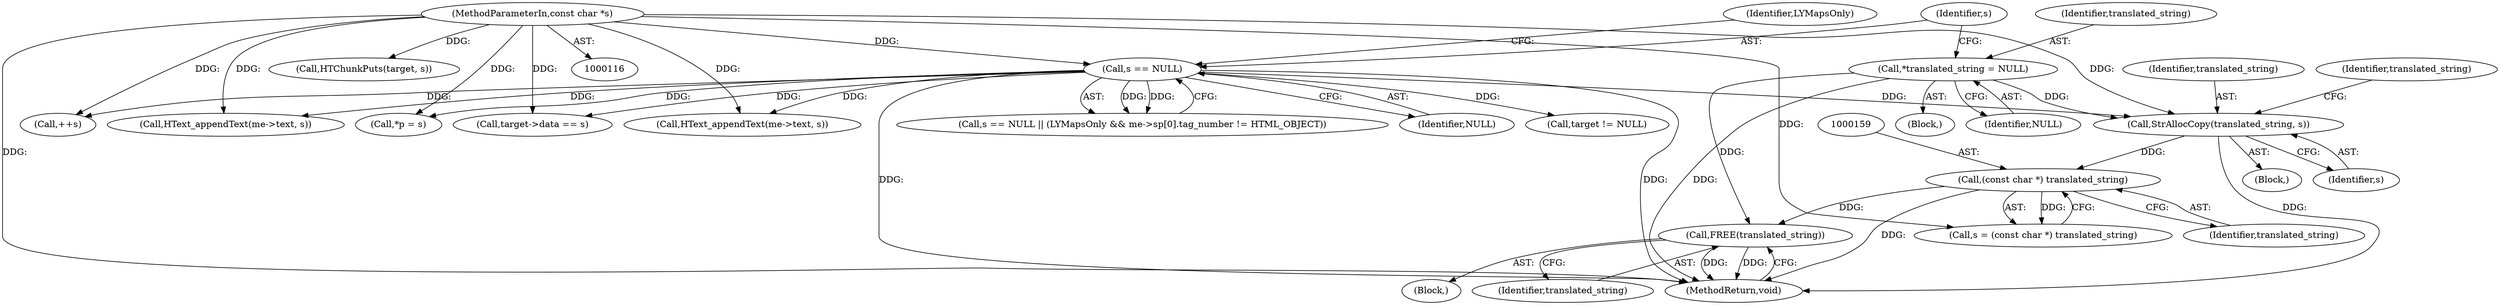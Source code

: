 digraph "0_lynx-snapshots_280a61b300a1614f6037efc0902ff7ecf17146e9@pointer" {
"1000503" [label="(Call,FREE(translated_string))"];
"1000125" [label="(Call,*translated_string = NULL)"];
"1000158" [label="(Call,(const char *) translated_string)"];
"1000148" [label="(Call,StrAllocCopy(translated_string, s))"];
"1000130" [label="(Call,s == NULL)"];
"1000118" [label="(MethodParameterIn,const char *s)"];
"1000156" [label="(Call,s = (const char *) translated_string)"];
"1000499" [label="(Block,)"];
"1000150" [label="(Identifier,s)"];
"1000469" [label="(Call,target != NULL)"];
"1000200" [label="(Call,HText_appendText(me->text, s))"];
"1000134" [label="(Identifier,LYMapsOnly)"];
"1000118" [label="(MethodParameterIn,const char *s)"];
"1000125" [label="(Call,*translated_string = NULL)"];
"1000119" [label="(Block,)"];
"1000503" [label="(Call,FREE(translated_string))"];
"1000505" [label="(MethodReturn,void)"];
"1000256" [label="(Call,++s)"];
"1000129" [label="(Call,s == NULL || (LYMapsOnly && me->sp[0].tag_number != HTML_OBJECT))"];
"1000272" [label="(Call,*p = s)"];
"1000127" [label="(Identifier,NULL)"];
"1000126" [label="(Identifier,translated_string)"];
"1000130" [label="(Call,s == NULL)"];
"1000494" [label="(Call,HTChunkPuts(target, s))"];
"1000158" [label="(Call,(const char *) translated_string)"];
"1000148" [label="(Call,StrAllocCopy(translated_string, s))"];
"1000149" [label="(Identifier,translated_string)"];
"1000153" [label="(Identifier,translated_string)"];
"1000132" [label="(Identifier,NULL)"];
"1000504" [label="(Identifier,translated_string)"];
"1000160" [label="(Identifier,translated_string)"];
"1000147" [label="(Block,)"];
"1000474" [label="(Call,target->data == s)"];
"1000131" [label="(Identifier,s)"];
"1000263" [label="(Call,HText_appendText(me->text, s))"];
"1000503" -> "1000499"  [label="AST: "];
"1000503" -> "1000504"  [label="CFG: "];
"1000504" -> "1000503"  [label="AST: "];
"1000505" -> "1000503"  [label="CFG: "];
"1000503" -> "1000505"  [label="DDG: "];
"1000503" -> "1000505"  [label="DDG: "];
"1000125" -> "1000503"  [label="DDG: "];
"1000158" -> "1000503"  [label="DDG: "];
"1000125" -> "1000119"  [label="AST: "];
"1000125" -> "1000127"  [label="CFG: "];
"1000126" -> "1000125"  [label="AST: "];
"1000127" -> "1000125"  [label="AST: "];
"1000131" -> "1000125"  [label="CFG: "];
"1000125" -> "1000505"  [label="DDG: "];
"1000125" -> "1000148"  [label="DDG: "];
"1000158" -> "1000156"  [label="AST: "];
"1000158" -> "1000160"  [label="CFG: "];
"1000159" -> "1000158"  [label="AST: "];
"1000160" -> "1000158"  [label="AST: "];
"1000156" -> "1000158"  [label="CFG: "];
"1000158" -> "1000505"  [label="DDG: "];
"1000158" -> "1000156"  [label="DDG: "];
"1000148" -> "1000158"  [label="DDG: "];
"1000148" -> "1000147"  [label="AST: "];
"1000148" -> "1000150"  [label="CFG: "];
"1000149" -> "1000148"  [label="AST: "];
"1000150" -> "1000148"  [label="AST: "];
"1000153" -> "1000148"  [label="CFG: "];
"1000148" -> "1000505"  [label="DDG: "];
"1000130" -> "1000148"  [label="DDG: "];
"1000118" -> "1000148"  [label="DDG: "];
"1000130" -> "1000129"  [label="AST: "];
"1000130" -> "1000132"  [label="CFG: "];
"1000131" -> "1000130"  [label="AST: "];
"1000132" -> "1000130"  [label="AST: "];
"1000134" -> "1000130"  [label="CFG: "];
"1000129" -> "1000130"  [label="CFG: "];
"1000130" -> "1000505"  [label="DDG: "];
"1000130" -> "1000505"  [label="DDG: "];
"1000130" -> "1000129"  [label="DDG: "];
"1000130" -> "1000129"  [label="DDG: "];
"1000118" -> "1000130"  [label="DDG: "];
"1000130" -> "1000200"  [label="DDG: "];
"1000130" -> "1000256"  [label="DDG: "];
"1000130" -> "1000263"  [label="DDG: "];
"1000130" -> "1000272"  [label="DDG: "];
"1000130" -> "1000469"  [label="DDG: "];
"1000130" -> "1000474"  [label="DDG: "];
"1000118" -> "1000116"  [label="AST: "];
"1000118" -> "1000505"  [label="DDG: "];
"1000118" -> "1000156"  [label="DDG: "];
"1000118" -> "1000200"  [label="DDG: "];
"1000118" -> "1000256"  [label="DDG: "];
"1000118" -> "1000263"  [label="DDG: "];
"1000118" -> "1000272"  [label="DDG: "];
"1000118" -> "1000474"  [label="DDG: "];
"1000118" -> "1000494"  [label="DDG: "];
}
